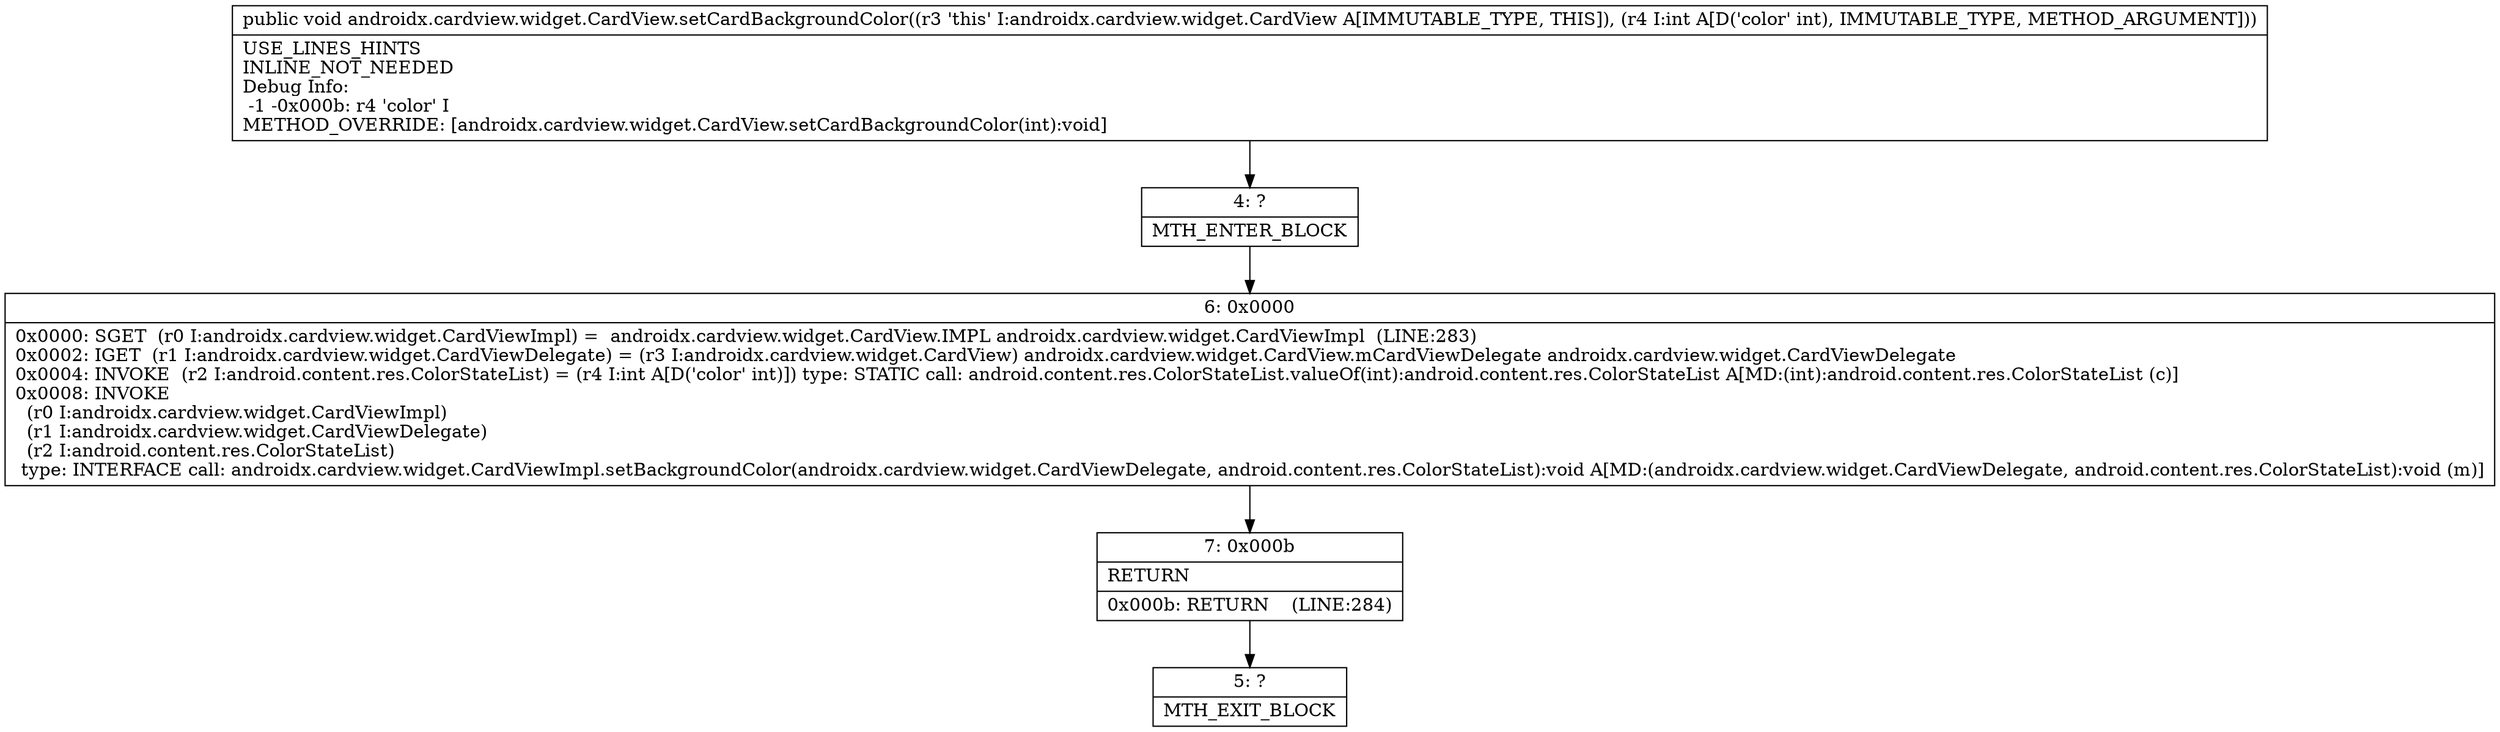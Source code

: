 digraph "CFG forandroidx.cardview.widget.CardView.setCardBackgroundColor(I)V" {
Node_4 [shape=record,label="{4\:\ ?|MTH_ENTER_BLOCK\l}"];
Node_6 [shape=record,label="{6\:\ 0x0000|0x0000: SGET  (r0 I:androidx.cardview.widget.CardViewImpl) =  androidx.cardview.widget.CardView.IMPL androidx.cardview.widget.CardViewImpl  (LINE:283)\l0x0002: IGET  (r1 I:androidx.cardview.widget.CardViewDelegate) = (r3 I:androidx.cardview.widget.CardView) androidx.cardview.widget.CardView.mCardViewDelegate androidx.cardview.widget.CardViewDelegate \l0x0004: INVOKE  (r2 I:android.content.res.ColorStateList) = (r4 I:int A[D('color' int)]) type: STATIC call: android.content.res.ColorStateList.valueOf(int):android.content.res.ColorStateList A[MD:(int):android.content.res.ColorStateList (c)]\l0x0008: INVOKE  \l  (r0 I:androidx.cardview.widget.CardViewImpl)\l  (r1 I:androidx.cardview.widget.CardViewDelegate)\l  (r2 I:android.content.res.ColorStateList)\l type: INTERFACE call: androidx.cardview.widget.CardViewImpl.setBackgroundColor(androidx.cardview.widget.CardViewDelegate, android.content.res.ColorStateList):void A[MD:(androidx.cardview.widget.CardViewDelegate, android.content.res.ColorStateList):void (m)]\l}"];
Node_7 [shape=record,label="{7\:\ 0x000b|RETURN\l|0x000b: RETURN    (LINE:284)\l}"];
Node_5 [shape=record,label="{5\:\ ?|MTH_EXIT_BLOCK\l}"];
MethodNode[shape=record,label="{public void androidx.cardview.widget.CardView.setCardBackgroundColor((r3 'this' I:androidx.cardview.widget.CardView A[IMMUTABLE_TYPE, THIS]), (r4 I:int A[D('color' int), IMMUTABLE_TYPE, METHOD_ARGUMENT]))  | USE_LINES_HINTS\lINLINE_NOT_NEEDED\lDebug Info:\l  \-1 \-0x000b: r4 'color' I\lMETHOD_OVERRIDE: [androidx.cardview.widget.CardView.setCardBackgroundColor(int):void]\l}"];
MethodNode -> Node_4;Node_4 -> Node_6;
Node_6 -> Node_7;
Node_7 -> Node_5;
}

